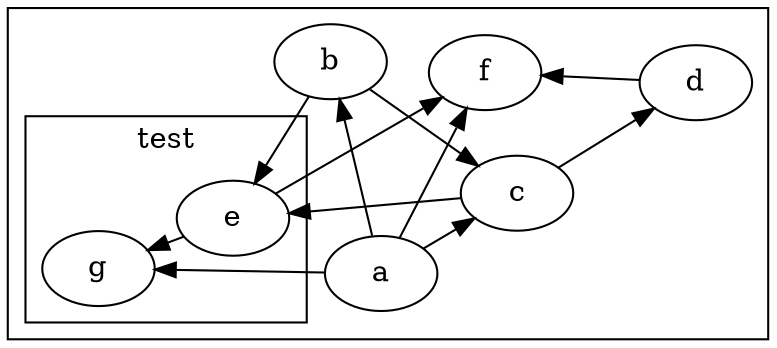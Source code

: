digraph G {
layout=fdp
subgraph cluster_A {
e;
c;

subgraph cluster_B {
label="test"
subgraph {
rank=same
e->g
}
}

subgraph {

rank=same
a->b->c->d

}

subgraph {
c->e
d->f
e->f
}



a->c
b->e

a->f
a->g
}


}